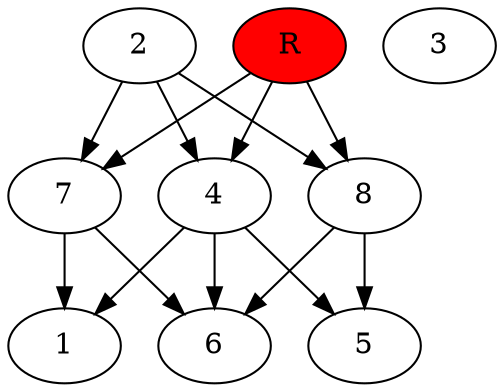 digraph prb32018 {
	1
	2
	3
	4
	5
	6
	7
	8
	R [fillcolor="#ff0000" style=filled]
	2 -> 4
	2 -> 7
	2 -> 8
	4 -> 1
	4 -> 5
	4 -> 6
	7 -> 1
	7 -> 6
	8 -> 5
	8 -> 6
	R -> 4
	R -> 7
	R -> 8
}
